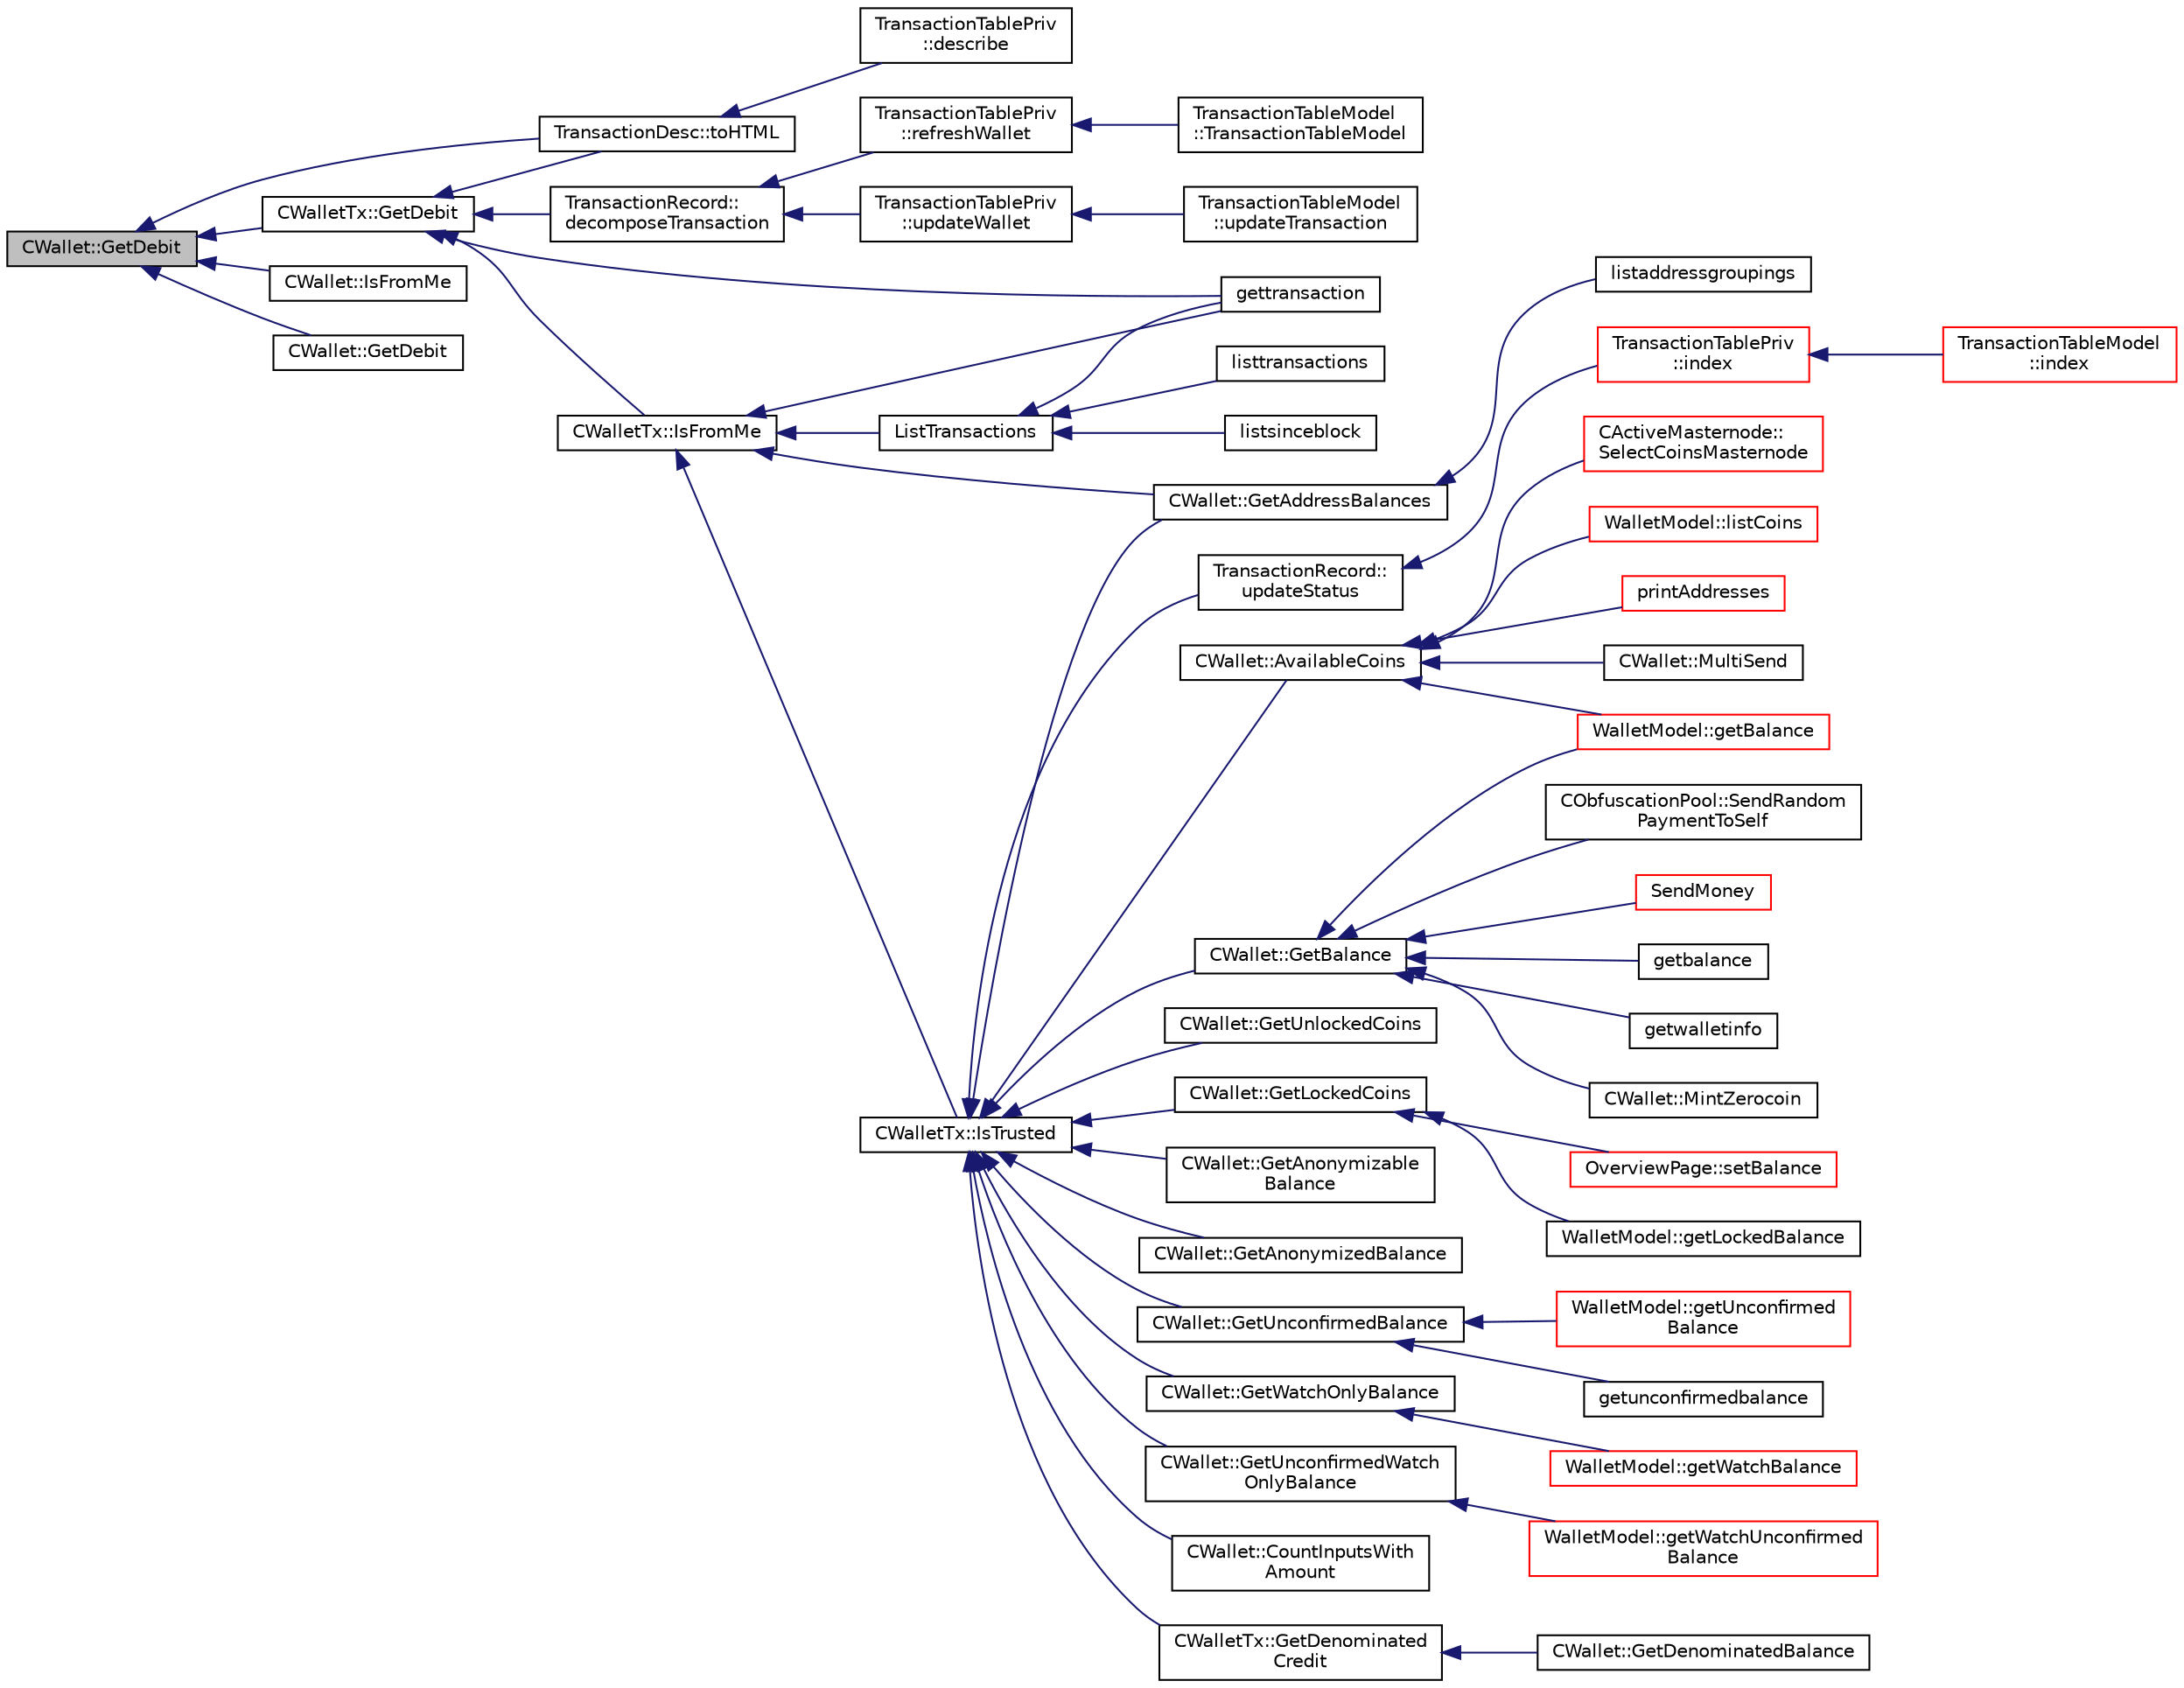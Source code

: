 digraph "CWallet::GetDebit"
{
  edge [fontname="Helvetica",fontsize="10",labelfontname="Helvetica",labelfontsize="10"];
  node [fontname="Helvetica",fontsize="10",shape=record];
  rankdir="LR";
  Node262 [label="CWallet::GetDebit",height=0.2,width=0.4,color="black", fillcolor="grey75", style="filled", fontcolor="black"];
  Node262 -> Node263 [dir="back",color="midnightblue",fontsize="10",style="solid",fontname="Helvetica"];
  Node263 [label="TransactionDesc::toHTML",height=0.2,width=0.4,color="black", fillcolor="white", style="filled",URL="$class_transaction_desc.html#ab7c9dbb2048aae121dd9d75df86e64f4"];
  Node263 -> Node264 [dir="back",color="midnightblue",fontsize="10",style="solid",fontname="Helvetica"];
  Node264 [label="TransactionTablePriv\l::describe",height=0.2,width=0.4,color="black", fillcolor="white", style="filled",URL="$class_transaction_table_priv.html#ab08d44e16bf6dd95b5b83959b3013780"];
  Node262 -> Node265 [dir="back",color="midnightblue",fontsize="10",style="solid",fontname="Helvetica"];
  Node265 [label="CWallet::IsFromMe",height=0.2,width=0.4,color="black", fillcolor="white", style="filled",URL="$class_c_wallet.html#a553ae4c21d71d887c392ae7b147f9dd0",tooltip="should probably be renamed to IsRelevantToMe "];
  Node262 -> Node266 [dir="back",color="midnightblue",fontsize="10",style="solid",fontname="Helvetica"];
  Node266 [label="CWallet::GetDebit",height=0.2,width=0.4,color="black", fillcolor="white", style="filled",URL="$class_c_wallet.html#ab443cb2d3a96e324587625e6b41ebcbf"];
  Node262 -> Node267 [dir="back",color="midnightblue",fontsize="10",style="solid",fontname="Helvetica"];
  Node267 [label="CWalletTx::GetDebit",height=0.2,width=0.4,color="black", fillcolor="white", style="filled",URL="$class_c_wallet_tx.html#a7757c17a323e5f6f75c92acb398d3568",tooltip="filter decides which addresses will count towards the debit "];
  Node267 -> Node263 [dir="back",color="midnightblue",fontsize="10",style="solid",fontname="Helvetica"];
  Node267 -> Node268 [dir="back",color="midnightblue",fontsize="10",style="solid",fontname="Helvetica"];
  Node268 [label="TransactionRecord::\ldecomposeTransaction",height=0.2,width=0.4,color="black", fillcolor="white", style="filled",URL="$class_transaction_record.html#a9f5db4465fa5fdcc3f9af525096bcdb9"];
  Node268 -> Node269 [dir="back",color="midnightblue",fontsize="10",style="solid",fontname="Helvetica"];
  Node269 [label="TransactionTablePriv\l::refreshWallet",height=0.2,width=0.4,color="black", fillcolor="white", style="filled",URL="$class_transaction_table_priv.html#a1f81da5d7cfb2aac03a5e18e6bc91792"];
  Node269 -> Node270 [dir="back",color="midnightblue",fontsize="10",style="solid",fontname="Helvetica"];
  Node270 [label="TransactionTableModel\l::TransactionTableModel",height=0.2,width=0.4,color="black", fillcolor="white", style="filled",URL="$class_transaction_table_model.html#a6c10b7cab9804eee6df9e049a978dc62"];
  Node268 -> Node271 [dir="back",color="midnightblue",fontsize="10",style="solid",fontname="Helvetica"];
  Node271 [label="TransactionTablePriv\l::updateWallet",height=0.2,width=0.4,color="black", fillcolor="white", style="filled",URL="$class_transaction_table_priv.html#a5a8454ce91251c4d9eb927bf2850745c"];
  Node271 -> Node272 [dir="back",color="midnightblue",fontsize="10",style="solid",fontname="Helvetica"];
  Node272 [label="TransactionTableModel\l::updateTransaction",height=0.2,width=0.4,color="black", fillcolor="white", style="filled",URL="$class_transaction_table_model.html#a8de43b3c7ba0612304906eb5a2f51a06"];
  Node267 -> Node273 [dir="back",color="midnightblue",fontsize="10",style="solid",fontname="Helvetica"];
  Node273 [label="gettransaction",height=0.2,width=0.4,color="black", fillcolor="white", style="filled",URL="$rpcwallet_8cpp.html#a845c15a1402787fcf2cc021111ea89f5"];
  Node267 -> Node274 [dir="back",color="midnightblue",fontsize="10",style="solid",fontname="Helvetica"];
  Node274 [label="CWalletTx::IsFromMe",height=0.2,width=0.4,color="black", fillcolor="white", style="filled",URL="$class_c_wallet_tx.html#a4b4fdec025af8171852c3eece1c2508f"];
  Node274 -> Node275 [dir="back",color="midnightblue",fontsize="10",style="solid",fontname="Helvetica"];
  Node275 [label="ListTransactions",height=0.2,width=0.4,color="black", fillcolor="white", style="filled",URL="$rpcwallet_8cpp.html#a460d931e7f098979bea783409c971d53"];
  Node275 -> Node276 [dir="back",color="midnightblue",fontsize="10",style="solid",fontname="Helvetica"];
  Node276 [label="listtransactions",height=0.2,width=0.4,color="black", fillcolor="white", style="filled",URL="$rpcwallet_8cpp.html#a3247ccfc52f810122e28895d423e13fd"];
  Node275 -> Node277 [dir="back",color="midnightblue",fontsize="10",style="solid",fontname="Helvetica"];
  Node277 [label="listsinceblock",height=0.2,width=0.4,color="black", fillcolor="white", style="filled",URL="$rpcwallet_8cpp.html#a53cf4975a89f414ef3bd180f6b4773cd"];
  Node275 -> Node273 [dir="back",color="midnightblue",fontsize="10",style="solid",fontname="Helvetica"];
  Node274 -> Node273 [dir="back",color="midnightblue",fontsize="10",style="solid",fontname="Helvetica"];
  Node274 -> Node278 [dir="back",color="midnightblue",fontsize="10",style="solid",fontname="Helvetica"];
  Node278 [label="CWallet::GetAddressBalances",height=0.2,width=0.4,color="black", fillcolor="white", style="filled",URL="$group___actions.html#gadf2b4ac337ddb271555985cec82e43e6"];
  Node278 -> Node279 [dir="back",color="midnightblue",fontsize="10",style="solid",fontname="Helvetica"];
  Node279 [label="listaddressgroupings",height=0.2,width=0.4,color="black", fillcolor="white", style="filled",URL="$rpcwallet_8cpp.html#a6be618acd7a7b1fb454dacbf24294317"];
  Node274 -> Node280 [dir="back",color="midnightblue",fontsize="10",style="solid",fontname="Helvetica"];
  Node280 [label="CWalletTx::IsTrusted",height=0.2,width=0.4,color="black", fillcolor="white", style="filled",URL="$class_c_wallet_tx.html#a71efb0d5b5def8ae00a1d74b8741bfcb"];
  Node280 -> Node281 [dir="back",color="midnightblue",fontsize="10",style="solid",fontname="Helvetica"];
  Node281 [label="TransactionRecord::\lupdateStatus",height=0.2,width=0.4,color="black", fillcolor="white", style="filled",URL="$class_transaction_record.html#a9b643dd885a790ae511705a1446556be",tooltip="Update status from core wallet tx. "];
  Node281 -> Node282 [dir="back",color="midnightblue",fontsize="10",style="solid",fontname="Helvetica"];
  Node282 [label="TransactionTablePriv\l::index",height=0.2,width=0.4,color="red", fillcolor="white", style="filled",URL="$class_transaction_table_priv.html#ac692aa6aa7820e80accc971c70e0fae5"];
  Node282 -> Node283 [dir="back",color="midnightblue",fontsize="10",style="solid",fontname="Helvetica"];
  Node283 [label="TransactionTableModel\l::index",height=0.2,width=0.4,color="red", fillcolor="white", style="filled",URL="$class_transaction_table_model.html#af3a9a49314f80268a77a704f7f028905"];
  Node280 -> Node297 [dir="back",color="midnightblue",fontsize="10",style="solid",fontname="Helvetica"];
  Node297 [label="CWallet::GetBalance",height=0.2,width=0.4,color="black", fillcolor="white", style="filled",URL="$group___actions.html#gaa6522c2833bc0a84d216cf102b51ba05"];
  Node297 -> Node298 [dir="back",color="midnightblue",fontsize="10",style="solid",fontname="Helvetica"];
  Node298 [label="CObfuscationPool::SendRandom\lPaymentToSelf",height=0.2,width=0.4,color="black", fillcolor="white", style="filled",URL="$class_c_obfuscation_pool.html#affb5b52b4711d26bbe8b0278d7bb95e1",tooltip="Used for liquidity providers. "];
  Node297 -> Node299 [dir="back",color="midnightblue",fontsize="10",style="solid",fontname="Helvetica"];
  Node299 [label="WalletModel::getBalance",height=0.2,width=0.4,color="red", fillcolor="white", style="filled",URL="$class_wallet_model.html#a4d2cb225a19b89c64f4b5d81faf89beb"];
  Node297 -> Node308 [dir="back",color="midnightblue",fontsize="10",style="solid",fontname="Helvetica"];
  Node308 [label="SendMoney",height=0.2,width=0.4,color="red", fillcolor="white", style="filled",URL="$rpcmasternode_8cpp.html#a49669702f73a24c1d1dc5a08d7c0785f"];
  Node297 -> Node310 [dir="back",color="midnightblue",fontsize="10",style="solid",fontname="Helvetica"];
  Node310 [label="getbalance",height=0.2,width=0.4,color="black", fillcolor="white", style="filled",URL="$rpcwallet_8cpp.html#a1fdcef480c78c033eb587bd442ec305f"];
  Node297 -> Node311 [dir="back",color="midnightblue",fontsize="10",style="solid",fontname="Helvetica"];
  Node311 [label="getwalletinfo",height=0.2,width=0.4,color="black", fillcolor="white", style="filled",URL="$rpcwallet_8cpp.html#a9401fef738a283075915e0ea0086fae9"];
  Node297 -> Node312 [dir="back",color="midnightblue",fontsize="10",style="solid",fontname="Helvetica"];
  Node312 [label="CWallet::MintZerocoin",height=0.2,width=0.4,color="black", fillcolor="white", style="filled",URL="$class_c_wallet.html#a1db492c8353aeb2c1f326c00d6d97bd3"];
  Node280 -> Node313 [dir="back",color="midnightblue",fontsize="10",style="solid",fontname="Helvetica"];
  Node313 [label="CWallet::GetUnlockedCoins",height=0.2,width=0.4,color="black", fillcolor="white", style="filled",URL="$group___actions.html#gac53ff383877722c629056bbefa74e846"];
  Node280 -> Node314 [dir="back",color="midnightblue",fontsize="10",style="solid",fontname="Helvetica"];
  Node314 [label="CWallet::GetLockedCoins",height=0.2,width=0.4,color="black", fillcolor="white", style="filled",URL="$group___actions.html#ga6e44b124ff5bb788fc9f54bb9a557a87"];
  Node314 -> Node315 [dir="back",color="midnightblue",fontsize="10",style="solid",fontname="Helvetica"];
  Node315 [label="OverviewPage::setBalance",height=0.2,width=0.4,color="red", fillcolor="white", style="filled",URL="$class_overview_page.html#a93fac198949a3e71a92a3f67ee5753a1"];
  Node314 -> Node317 [dir="back",color="midnightblue",fontsize="10",style="solid",fontname="Helvetica"];
  Node317 [label="WalletModel::getLockedBalance",height=0.2,width=0.4,color="black", fillcolor="white", style="filled",URL="$class_wallet_model.html#a0fccd88511bce41f226c1c41604347c3"];
  Node280 -> Node318 [dir="back",color="midnightblue",fontsize="10",style="solid",fontname="Helvetica"];
  Node318 [label="CWallet::GetAnonymizable\lBalance",height=0.2,width=0.4,color="black", fillcolor="white", style="filled",URL="$group___actions.html#ga173ba5fb0dee2879755682ec21ee57a7"];
  Node280 -> Node319 [dir="back",color="midnightblue",fontsize="10",style="solid",fontname="Helvetica"];
  Node319 [label="CWallet::GetAnonymizedBalance",height=0.2,width=0.4,color="black", fillcolor="white", style="filled",URL="$group___actions.html#gad71e805ab9614962a57cb931e91b4297"];
  Node280 -> Node320 [dir="back",color="midnightblue",fontsize="10",style="solid",fontname="Helvetica"];
  Node320 [label="CWallet::GetUnconfirmedBalance",height=0.2,width=0.4,color="black", fillcolor="white", style="filled",URL="$group___actions.html#ga6e6e1497535d499242c2f2a76d1cbe63"];
  Node320 -> Node321 [dir="back",color="midnightblue",fontsize="10",style="solid",fontname="Helvetica"];
  Node321 [label="WalletModel::getUnconfirmed\lBalance",height=0.2,width=0.4,color="red", fillcolor="white", style="filled",URL="$class_wallet_model.html#a5028f20a33e0d17942abeea537916736"];
  Node320 -> Node322 [dir="back",color="midnightblue",fontsize="10",style="solid",fontname="Helvetica"];
  Node322 [label="getunconfirmedbalance",height=0.2,width=0.4,color="black", fillcolor="white", style="filled",URL="$rpcwallet_8cpp.html#a1f1b55cadcfbec4545b754b35d09032b"];
  Node280 -> Node323 [dir="back",color="midnightblue",fontsize="10",style="solid",fontname="Helvetica"];
  Node323 [label="CWallet::GetWatchOnlyBalance",height=0.2,width=0.4,color="black", fillcolor="white", style="filled",URL="$group___actions.html#ga92a58ebac7d7d398597657600db56611"];
  Node323 -> Node324 [dir="back",color="midnightblue",fontsize="10",style="solid",fontname="Helvetica"];
  Node324 [label="WalletModel::getWatchBalance",height=0.2,width=0.4,color="red", fillcolor="white", style="filled",URL="$class_wallet_model.html#a6d9050286d99bccb4a28a8d88f0ca5f8"];
  Node280 -> Node325 [dir="back",color="midnightblue",fontsize="10",style="solid",fontname="Helvetica"];
  Node325 [label="CWallet::GetUnconfirmedWatch\lOnlyBalance",height=0.2,width=0.4,color="black", fillcolor="white", style="filled",URL="$group___actions.html#gab0c110f14f0429f9de594b2293837621"];
  Node325 -> Node326 [dir="back",color="midnightblue",fontsize="10",style="solid",fontname="Helvetica"];
  Node326 [label="WalletModel::getWatchUnconfirmed\lBalance",height=0.2,width=0.4,color="red", fillcolor="white", style="filled",URL="$class_wallet_model.html#a691b35afd9aff056e1398fd057691ff1"];
  Node280 -> Node327 [dir="back",color="midnightblue",fontsize="10",style="solid",fontname="Helvetica"];
  Node327 [label="CWallet::AvailableCoins",height=0.2,width=0.4,color="black", fillcolor="white", style="filled",URL="$group___actions.html#ga8110e889be0f5915104e07bfe3839c68",tooltip="populate vCoins with vector of available COutputs. "];
  Node327 -> Node328 [dir="back",color="midnightblue",fontsize="10",style="solid",fontname="Helvetica"];
  Node328 [label="CActiveMasternode::\lSelectCoinsMasternode",height=0.2,width=0.4,color="red", fillcolor="white", style="filled",URL="$class_c_active_masternode.html#ac4fc5fb1681bf0a0f3d30e706fb0577a"];
  Node327 -> Node299 [dir="back",color="midnightblue",fontsize="10",style="solid",fontname="Helvetica"];
  Node327 -> Node335 [dir="back",color="midnightblue",fontsize="10",style="solid",fontname="Helvetica"];
  Node335 [label="WalletModel::listCoins",height=0.2,width=0.4,color="red", fillcolor="white", style="filled",URL="$class_wallet_model.html#ae5ce26bba42701b45de766ef11cc9a47"];
  Node327 -> Node346 [dir="back",color="midnightblue",fontsize="10",style="solid",fontname="Helvetica"];
  Node346 [label="printAddresses",height=0.2,width=0.4,color="red", fillcolor="white", style="filled",URL="$rpcwallet_8cpp.html#a4360b9e906ccc9414a35fc6cdc1f4517"];
  Node327 -> Node348 [dir="back",color="midnightblue",fontsize="10",style="solid",fontname="Helvetica"];
  Node348 [label="CWallet::MultiSend",height=0.2,width=0.4,color="black", fillcolor="white", style="filled",URL="$class_c_wallet.html#ace77e9b4ffcfdbc61a327d02168620a2"];
  Node280 -> Node349 [dir="back",color="midnightblue",fontsize="10",style="solid",fontname="Helvetica"];
  Node349 [label="CWallet::CountInputsWith\lAmount",height=0.2,width=0.4,color="black", fillcolor="white", style="filled",URL="$group___actions.html#ga6ab79abf1aba845254fe5969731ba2ad"];
  Node280 -> Node278 [dir="back",color="midnightblue",fontsize="10",style="solid",fontname="Helvetica"];
  Node280 -> Node350 [dir="back",color="midnightblue",fontsize="10",style="solid",fontname="Helvetica"];
  Node350 [label="CWalletTx::GetDenominated\lCredit",height=0.2,width=0.4,color="black", fillcolor="white", style="filled",URL="$class_c_wallet_tx.html#add56840ebbe56702eeddbfda1870d628"];
  Node350 -> Node351 [dir="back",color="midnightblue",fontsize="10",style="solid",fontname="Helvetica"];
  Node351 [label="CWallet::GetDenominatedBalance",height=0.2,width=0.4,color="black", fillcolor="white", style="filled",URL="$group___actions.html#ga3d9f78bd52a2bd03a9e79c1a84e76cd7"];
}
